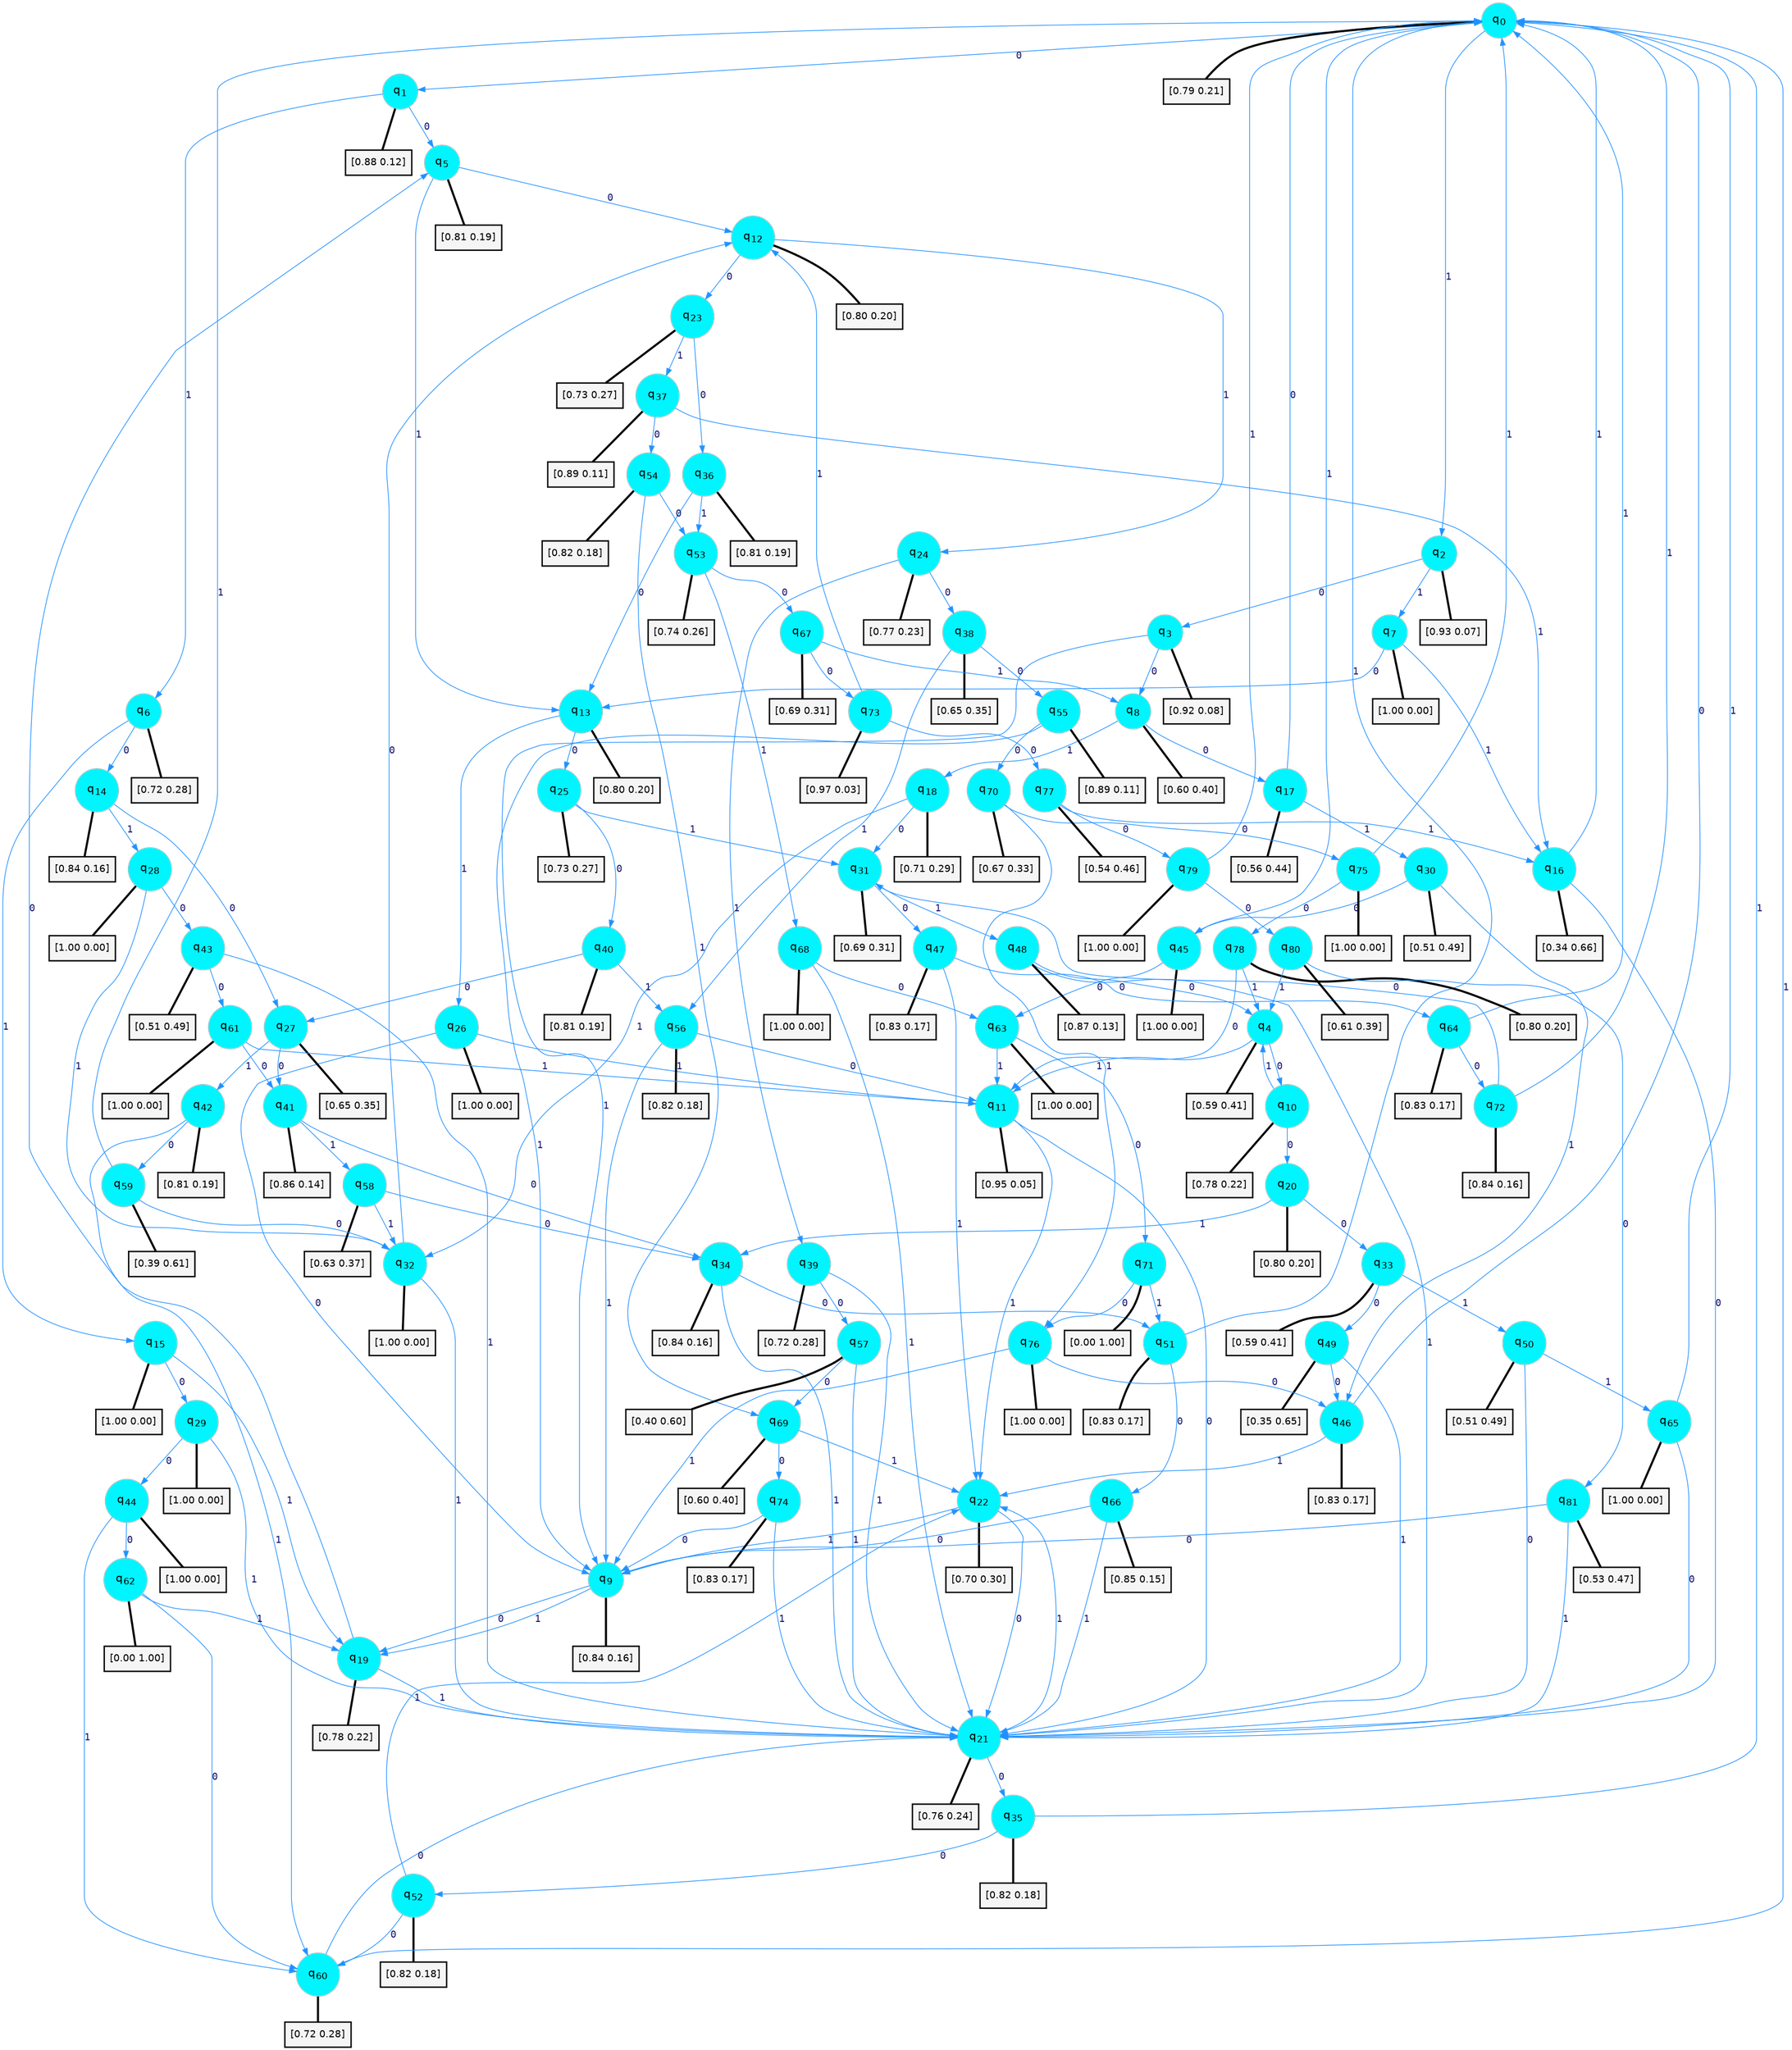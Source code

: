 digraph G {
graph [
bgcolor=transparent, dpi=300, rankdir=TD, size="40,25"];
node [
color=gray, fillcolor=turquoise1, fontcolor=black, fontname=Helvetica, fontsize=16, fontweight=bold, shape=circle, style=filled];
edge [
arrowsize=1, color=dodgerblue1, fontcolor=midnightblue, fontname=courier, fontweight=bold, penwidth=1, style=solid, weight=20];
0[label=<q<SUB>0</SUB>>];
1[label=<q<SUB>1</SUB>>];
2[label=<q<SUB>2</SUB>>];
3[label=<q<SUB>3</SUB>>];
4[label=<q<SUB>4</SUB>>];
5[label=<q<SUB>5</SUB>>];
6[label=<q<SUB>6</SUB>>];
7[label=<q<SUB>7</SUB>>];
8[label=<q<SUB>8</SUB>>];
9[label=<q<SUB>9</SUB>>];
10[label=<q<SUB>10</SUB>>];
11[label=<q<SUB>11</SUB>>];
12[label=<q<SUB>12</SUB>>];
13[label=<q<SUB>13</SUB>>];
14[label=<q<SUB>14</SUB>>];
15[label=<q<SUB>15</SUB>>];
16[label=<q<SUB>16</SUB>>];
17[label=<q<SUB>17</SUB>>];
18[label=<q<SUB>18</SUB>>];
19[label=<q<SUB>19</SUB>>];
20[label=<q<SUB>20</SUB>>];
21[label=<q<SUB>21</SUB>>];
22[label=<q<SUB>22</SUB>>];
23[label=<q<SUB>23</SUB>>];
24[label=<q<SUB>24</SUB>>];
25[label=<q<SUB>25</SUB>>];
26[label=<q<SUB>26</SUB>>];
27[label=<q<SUB>27</SUB>>];
28[label=<q<SUB>28</SUB>>];
29[label=<q<SUB>29</SUB>>];
30[label=<q<SUB>30</SUB>>];
31[label=<q<SUB>31</SUB>>];
32[label=<q<SUB>32</SUB>>];
33[label=<q<SUB>33</SUB>>];
34[label=<q<SUB>34</SUB>>];
35[label=<q<SUB>35</SUB>>];
36[label=<q<SUB>36</SUB>>];
37[label=<q<SUB>37</SUB>>];
38[label=<q<SUB>38</SUB>>];
39[label=<q<SUB>39</SUB>>];
40[label=<q<SUB>40</SUB>>];
41[label=<q<SUB>41</SUB>>];
42[label=<q<SUB>42</SUB>>];
43[label=<q<SUB>43</SUB>>];
44[label=<q<SUB>44</SUB>>];
45[label=<q<SUB>45</SUB>>];
46[label=<q<SUB>46</SUB>>];
47[label=<q<SUB>47</SUB>>];
48[label=<q<SUB>48</SUB>>];
49[label=<q<SUB>49</SUB>>];
50[label=<q<SUB>50</SUB>>];
51[label=<q<SUB>51</SUB>>];
52[label=<q<SUB>52</SUB>>];
53[label=<q<SUB>53</SUB>>];
54[label=<q<SUB>54</SUB>>];
55[label=<q<SUB>55</SUB>>];
56[label=<q<SUB>56</SUB>>];
57[label=<q<SUB>57</SUB>>];
58[label=<q<SUB>58</SUB>>];
59[label=<q<SUB>59</SUB>>];
60[label=<q<SUB>60</SUB>>];
61[label=<q<SUB>61</SUB>>];
62[label=<q<SUB>62</SUB>>];
63[label=<q<SUB>63</SUB>>];
64[label=<q<SUB>64</SUB>>];
65[label=<q<SUB>65</SUB>>];
66[label=<q<SUB>66</SUB>>];
67[label=<q<SUB>67</SUB>>];
68[label=<q<SUB>68</SUB>>];
69[label=<q<SUB>69</SUB>>];
70[label=<q<SUB>70</SUB>>];
71[label=<q<SUB>71</SUB>>];
72[label=<q<SUB>72</SUB>>];
73[label=<q<SUB>73</SUB>>];
74[label=<q<SUB>74</SUB>>];
75[label=<q<SUB>75</SUB>>];
76[label=<q<SUB>76</SUB>>];
77[label=<q<SUB>77</SUB>>];
78[label=<q<SUB>78</SUB>>];
79[label=<q<SUB>79</SUB>>];
80[label=<q<SUB>80</SUB>>];
81[label=<q<SUB>81</SUB>>];
82[label="[0.79 0.21]", shape=box,fontcolor=black, fontname=Helvetica, fontsize=14, penwidth=2, fillcolor=whitesmoke,color=black];
83[label="[0.88 0.12]", shape=box,fontcolor=black, fontname=Helvetica, fontsize=14, penwidth=2, fillcolor=whitesmoke,color=black];
84[label="[0.93 0.07]", shape=box,fontcolor=black, fontname=Helvetica, fontsize=14, penwidth=2, fillcolor=whitesmoke,color=black];
85[label="[0.92 0.08]", shape=box,fontcolor=black, fontname=Helvetica, fontsize=14, penwidth=2, fillcolor=whitesmoke,color=black];
86[label="[0.59 0.41]", shape=box,fontcolor=black, fontname=Helvetica, fontsize=14, penwidth=2, fillcolor=whitesmoke,color=black];
87[label="[0.81 0.19]", shape=box,fontcolor=black, fontname=Helvetica, fontsize=14, penwidth=2, fillcolor=whitesmoke,color=black];
88[label="[0.72 0.28]", shape=box,fontcolor=black, fontname=Helvetica, fontsize=14, penwidth=2, fillcolor=whitesmoke,color=black];
89[label="[1.00 0.00]", shape=box,fontcolor=black, fontname=Helvetica, fontsize=14, penwidth=2, fillcolor=whitesmoke,color=black];
90[label="[0.60 0.40]", shape=box,fontcolor=black, fontname=Helvetica, fontsize=14, penwidth=2, fillcolor=whitesmoke,color=black];
91[label="[0.84 0.16]", shape=box,fontcolor=black, fontname=Helvetica, fontsize=14, penwidth=2, fillcolor=whitesmoke,color=black];
92[label="[0.78 0.22]", shape=box,fontcolor=black, fontname=Helvetica, fontsize=14, penwidth=2, fillcolor=whitesmoke,color=black];
93[label="[0.95 0.05]", shape=box,fontcolor=black, fontname=Helvetica, fontsize=14, penwidth=2, fillcolor=whitesmoke,color=black];
94[label="[0.80 0.20]", shape=box,fontcolor=black, fontname=Helvetica, fontsize=14, penwidth=2, fillcolor=whitesmoke,color=black];
95[label="[0.80 0.20]", shape=box,fontcolor=black, fontname=Helvetica, fontsize=14, penwidth=2, fillcolor=whitesmoke,color=black];
96[label="[0.84 0.16]", shape=box,fontcolor=black, fontname=Helvetica, fontsize=14, penwidth=2, fillcolor=whitesmoke,color=black];
97[label="[1.00 0.00]", shape=box,fontcolor=black, fontname=Helvetica, fontsize=14, penwidth=2, fillcolor=whitesmoke,color=black];
98[label="[0.34 0.66]", shape=box,fontcolor=black, fontname=Helvetica, fontsize=14, penwidth=2, fillcolor=whitesmoke,color=black];
99[label="[0.56 0.44]", shape=box,fontcolor=black, fontname=Helvetica, fontsize=14, penwidth=2, fillcolor=whitesmoke,color=black];
100[label="[0.71 0.29]", shape=box,fontcolor=black, fontname=Helvetica, fontsize=14, penwidth=2, fillcolor=whitesmoke,color=black];
101[label="[0.78 0.22]", shape=box,fontcolor=black, fontname=Helvetica, fontsize=14, penwidth=2, fillcolor=whitesmoke,color=black];
102[label="[0.80 0.20]", shape=box,fontcolor=black, fontname=Helvetica, fontsize=14, penwidth=2, fillcolor=whitesmoke,color=black];
103[label="[0.76 0.24]", shape=box,fontcolor=black, fontname=Helvetica, fontsize=14, penwidth=2, fillcolor=whitesmoke,color=black];
104[label="[0.70 0.30]", shape=box,fontcolor=black, fontname=Helvetica, fontsize=14, penwidth=2, fillcolor=whitesmoke,color=black];
105[label="[0.73 0.27]", shape=box,fontcolor=black, fontname=Helvetica, fontsize=14, penwidth=2, fillcolor=whitesmoke,color=black];
106[label="[0.77 0.23]", shape=box,fontcolor=black, fontname=Helvetica, fontsize=14, penwidth=2, fillcolor=whitesmoke,color=black];
107[label="[0.73 0.27]", shape=box,fontcolor=black, fontname=Helvetica, fontsize=14, penwidth=2, fillcolor=whitesmoke,color=black];
108[label="[1.00 0.00]", shape=box,fontcolor=black, fontname=Helvetica, fontsize=14, penwidth=2, fillcolor=whitesmoke,color=black];
109[label="[0.65 0.35]", shape=box,fontcolor=black, fontname=Helvetica, fontsize=14, penwidth=2, fillcolor=whitesmoke,color=black];
110[label="[1.00 0.00]", shape=box,fontcolor=black, fontname=Helvetica, fontsize=14, penwidth=2, fillcolor=whitesmoke,color=black];
111[label="[1.00 0.00]", shape=box,fontcolor=black, fontname=Helvetica, fontsize=14, penwidth=2, fillcolor=whitesmoke,color=black];
112[label="[0.51 0.49]", shape=box,fontcolor=black, fontname=Helvetica, fontsize=14, penwidth=2, fillcolor=whitesmoke,color=black];
113[label="[0.69 0.31]", shape=box,fontcolor=black, fontname=Helvetica, fontsize=14, penwidth=2, fillcolor=whitesmoke,color=black];
114[label="[1.00 0.00]", shape=box,fontcolor=black, fontname=Helvetica, fontsize=14, penwidth=2, fillcolor=whitesmoke,color=black];
115[label="[0.59 0.41]", shape=box,fontcolor=black, fontname=Helvetica, fontsize=14, penwidth=2, fillcolor=whitesmoke,color=black];
116[label="[0.84 0.16]", shape=box,fontcolor=black, fontname=Helvetica, fontsize=14, penwidth=2, fillcolor=whitesmoke,color=black];
117[label="[0.82 0.18]", shape=box,fontcolor=black, fontname=Helvetica, fontsize=14, penwidth=2, fillcolor=whitesmoke,color=black];
118[label="[0.81 0.19]", shape=box,fontcolor=black, fontname=Helvetica, fontsize=14, penwidth=2, fillcolor=whitesmoke,color=black];
119[label="[0.89 0.11]", shape=box,fontcolor=black, fontname=Helvetica, fontsize=14, penwidth=2, fillcolor=whitesmoke,color=black];
120[label="[0.65 0.35]", shape=box,fontcolor=black, fontname=Helvetica, fontsize=14, penwidth=2, fillcolor=whitesmoke,color=black];
121[label="[0.72 0.28]", shape=box,fontcolor=black, fontname=Helvetica, fontsize=14, penwidth=2, fillcolor=whitesmoke,color=black];
122[label="[0.81 0.19]", shape=box,fontcolor=black, fontname=Helvetica, fontsize=14, penwidth=2, fillcolor=whitesmoke,color=black];
123[label="[0.86 0.14]", shape=box,fontcolor=black, fontname=Helvetica, fontsize=14, penwidth=2, fillcolor=whitesmoke,color=black];
124[label="[0.81 0.19]", shape=box,fontcolor=black, fontname=Helvetica, fontsize=14, penwidth=2, fillcolor=whitesmoke,color=black];
125[label="[0.51 0.49]", shape=box,fontcolor=black, fontname=Helvetica, fontsize=14, penwidth=2, fillcolor=whitesmoke,color=black];
126[label="[1.00 0.00]", shape=box,fontcolor=black, fontname=Helvetica, fontsize=14, penwidth=2, fillcolor=whitesmoke,color=black];
127[label="[1.00 0.00]", shape=box,fontcolor=black, fontname=Helvetica, fontsize=14, penwidth=2, fillcolor=whitesmoke,color=black];
128[label="[0.83 0.17]", shape=box,fontcolor=black, fontname=Helvetica, fontsize=14, penwidth=2, fillcolor=whitesmoke,color=black];
129[label="[0.83 0.17]", shape=box,fontcolor=black, fontname=Helvetica, fontsize=14, penwidth=2, fillcolor=whitesmoke,color=black];
130[label="[0.87 0.13]", shape=box,fontcolor=black, fontname=Helvetica, fontsize=14, penwidth=2, fillcolor=whitesmoke,color=black];
131[label="[0.35 0.65]", shape=box,fontcolor=black, fontname=Helvetica, fontsize=14, penwidth=2, fillcolor=whitesmoke,color=black];
132[label="[0.51 0.49]", shape=box,fontcolor=black, fontname=Helvetica, fontsize=14, penwidth=2, fillcolor=whitesmoke,color=black];
133[label="[0.83 0.17]", shape=box,fontcolor=black, fontname=Helvetica, fontsize=14, penwidth=2, fillcolor=whitesmoke,color=black];
134[label="[0.82 0.18]", shape=box,fontcolor=black, fontname=Helvetica, fontsize=14, penwidth=2, fillcolor=whitesmoke,color=black];
135[label="[0.74 0.26]", shape=box,fontcolor=black, fontname=Helvetica, fontsize=14, penwidth=2, fillcolor=whitesmoke,color=black];
136[label="[0.82 0.18]", shape=box,fontcolor=black, fontname=Helvetica, fontsize=14, penwidth=2, fillcolor=whitesmoke,color=black];
137[label="[0.89 0.11]", shape=box,fontcolor=black, fontname=Helvetica, fontsize=14, penwidth=2, fillcolor=whitesmoke,color=black];
138[label="[0.82 0.18]", shape=box,fontcolor=black, fontname=Helvetica, fontsize=14, penwidth=2, fillcolor=whitesmoke,color=black];
139[label="[0.40 0.60]", shape=box,fontcolor=black, fontname=Helvetica, fontsize=14, penwidth=2, fillcolor=whitesmoke,color=black];
140[label="[0.63 0.37]", shape=box,fontcolor=black, fontname=Helvetica, fontsize=14, penwidth=2, fillcolor=whitesmoke,color=black];
141[label="[0.39 0.61]", shape=box,fontcolor=black, fontname=Helvetica, fontsize=14, penwidth=2, fillcolor=whitesmoke,color=black];
142[label="[0.72 0.28]", shape=box,fontcolor=black, fontname=Helvetica, fontsize=14, penwidth=2, fillcolor=whitesmoke,color=black];
143[label="[1.00 0.00]", shape=box,fontcolor=black, fontname=Helvetica, fontsize=14, penwidth=2, fillcolor=whitesmoke,color=black];
144[label="[0.00 1.00]", shape=box,fontcolor=black, fontname=Helvetica, fontsize=14, penwidth=2, fillcolor=whitesmoke,color=black];
145[label="[1.00 0.00]", shape=box,fontcolor=black, fontname=Helvetica, fontsize=14, penwidth=2, fillcolor=whitesmoke,color=black];
146[label="[0.83 0.17]", shape=box,fontcolor=black, fontname=Helvetica, fontsize=14, penwidth=2, fillcolor=whitesmoke,color=black];
147[label="[1.00 0.00]", shape=box,fontcolor=black, fontname=Helvetica, fontsize=14, penwidth=2, fillcolor=whitesmoke,color=black];
148[label="[0.85 0.15]", shape=box,fontcolor=black, fontname=Helvetica, fontsize=14, penwidth=2, fillcolor=whitesmoke,color=black];
149[label="[0.69 0.31]", shape=box,fontcolor=black, fontname=Helvetica, fontsize=14, penwidth=2, fillcolor=whitesmoke,color=black];
150[label="[1.00 0.00]", shape=box,fontcolor=black, fontname=Helvetica, fontsize=14, penwidth=2, fillcolor=whitesmoke,color=black];
151[label="[0.60 0.40]", shape=box,fontcolor=black, fontname=Helvetica, fontsize=14, penwidth=2, fillcolor=whitesmoke,color=black];
152[label="[0.67 0.33]", shape=box,fontcolor=black, fontname=Helvetica, fontsize=14, penwidth=2, fillcolor=whitesmoke,color=black];
153[label="[0.00 1.00]", shape=box,fontcolor=black, fontname=Helvetica, fontsize=14, penwidth=2, fillcolor=whitesmoke,color=black];
154[label="[0.84 0.16]", shape=box,fontcolor=black, fontname=Helvetica, fontsize=14, penwidth=2, fillcolor=whitesmoke,color=black];
155[label="[0.97 0.03]", shape=box,fontcolor=black, fontname=Helvetica, fontsize=14, penwidth=2, fillcolor=whitesmoke,color=black];
156[label="[0.83 0.17]", shape=box,fontcolor=black, fontname=Helvetica, fontsize=14, penwidth=2, fillcolor=whitesmoke,color=black];
157[label="[1.00 0.00]", shape=box,fontcolor=black, fontname=Helvetica, fontsize=14, penwidth=2, fillcolor=whitesmoke,color=black];
158[label="[1.00 0.00]", shape=box,fontcolor=black, fontname=Helvetica, fontsize=14, penwidth=2, fillcolor=whitesmoke,color=black];
159[label="[0.54 0.46]", shape=box,fontcolor=black, fontname=Helvetica, fontsize=14, penwidth=2, fillcolor=whitesmoke,color=black];
160[label="[0.80 0.20]", shape=box,fontcolor=black, fontname=Helvetica, fontsize=14, penwidth=2, fillcolor=whitesmoke,color=black];
161[label="[1.00 0.00]", shape=box,fontcolor=black, fontname=Helvetica, fontsize=14, penwidth=2, fillcolor=whitesmoke,color=black];
162[label="[0.61 0.39]", shape=box,fontcolor=black, fontname=Helvetica, fontsize=14, penwidth=2, fillcolor=whitesmoke,color=black];
163[label="[0.53 0.47]", shape=box,fontcolor=black, fontname=Helvetica, fontsize=14, penwidth=2, fillcolor=whitesmoke,color=black];
0->1 [label=0];
0->2 [label=1];
0->82 [arrowhead=none, penwidth=3,color=black];
1->5 [label=0];
1->6 [label=1];
1->83 [arrowhead=none, penwidth=3,color=black];
2->3 [label=0];
2->7 [label=1];
2->84 [arrowhead=none, penwidth=3,color=black];
3->8 [label=0];
3->9 [label=1];
3->85 [arrowhead=none, penwidth=3,color=black];
4->10 [label=0];
4->11 [label=1];
4->86 [arrowhead=none, penwidth=3,color=black];
5->12 [label=0];
5->13 [label=1];
5->87 [arrowhead=none, penwidth=3,color=black];
6->14 [label=0];
6->15 [label=1];
6->88 [arrowhead=none, penwidth=3,color=black];
7->13 [label=0];
7->16 [label=1];
7->89 [arrowhead=none, penwidth=3,color=black];
8->17 [label=0];
8->18 [label=1];
8->90 [arrowhead=none, penwidth=3,color=black];
9->19 [label=0];
9->19 [label=1];
9->91 [arrowhead=none, penwidth=3,color=black];
10->20 [label=0];
10->4 [label=1];
10->92 [arrowhead=none, penwidth=3,color=black];
11->21 [label=0];
11->22 [label=1];
11->93 [arrowhead=none, penwidth=3,color=black];
12->23 [label=0];
12->24 [label=1];
12->94 [arrowhead=none, penwidth=3,color=black];
13->25 [label=0];
13->26 [label=1];
13->95 [arrowhead=none, penwidth=3,color=black];
14->27 [label=0];
14->28 [label=1];
14->96 [arrowhead=none, penwidth=3,color=black];
15->29 [label=0];
15->19 [label=1];
15->97 [arrowhead=none, penwidth=3,color=black];
16->21 [label=0];
16->0 [label=1];
16->98 [arrowhead=none, penwidth=3,color=black];
17->0 [label=0];
17->30 [label=1];
17->99 [arrowhead=none, penwidth=3,color=black];
18->31 [label=0];
18->32 [label=1];
18->100 [arrowhead=none, penwidth=3,color=black];
19->5 [label=0];
19->21 [label=1];
19->101 [arrowhead=none, penwidth=3,color=black];
20->33 [label=0];
20->34 [label=1];
20->102 [arrowhead=none, penwidth=3,color=black];
21->35 [label=0];
21->22 [label=1];
21->103 [arrowhead=none, penwidth=3,color=black];
22->21 [label=0];
22->9 [label=1];
22->104 [arrowhead=none, penwidth=3,color=black];
23->36 [label=0];
23->37 [label=1];
23->105 [arrowhead=none, penwidth=3,color=black];
24->38 [label=0];
24->39 [label=1];
24->106 [arrowhead=none, penwidth=3,color=black];
25->40 [label=0];
25->31 [label=1];
25->107 [arrowhead=none, penwidth=3,color=black];
26->9 [label=0];
26->11 [label=1];
26->108 [arrowhead=none, penwidth=3,color=black];
27->41 [label=0];
27->42 [label=1];
27->109 [arrowhead=none, penwidth=3,color=black];
28->43 [label=0];
28->32 [label=1];
28->110 [arrowhead=none, penwidth=3,color=black];
29->44 [label=0];
29->21 [label=1];
29->111 [arrowhead=none, penwidth=3,color=black];
30->45 [label=0];
30->46 [label=1];
30->112 [arrowhead=none, penwidth=3,color=black];
31->47 [label=0];
31->48 [label=1];
31->113 [arrowhead=none, penwidth=3,color=black];
32->12 [label=0];
32->21 [label=1];
32->114 [arrowhead=none, penwidth=3,color=black];
33->49 [label=0];
33->50 [label=1];
33->115 [arrowhead=none, penwidth=3,color=black];
34->51 [label=0];
34->21 [label=1];
34->116 [arrowhead=none, penwidth=3,color=black];
35->52 [label=0];
35->0 [label=1];
35->117 [arrowhead=none, penwidth=3,color=black];
36->13 [label=0];
36->53 [label=1];
36->118 [arrowhead=none, penwidth=3,color=black];
37->54 [label=0];
37->16 [label=1];
37->119 [arrowhead=none, penwidth=3,color=black];
38->55 [label=0];
38->56 [label=1];
38->120 [arrowhead=none, penwidth=3,color=black];
39->57 [label=0];
39->21 [label=1];
39->121 [arrowhead=none, penwidth=3,color=black];
40->27 [label=0];
40->56 [label=1];
40->122 [arrowhead=none, penwidth=3,color=black];
41->34 [label=0];
41->58 [label=1];
41->123 [arrowhead=none, penwidth=3,color=black];
42->59 [label=0];
42->60 [label=1];
42->124 [arrowhead=none, penwidth=3,color=black];
43->61 [label=0];
43->21 [label=1];
43->125 [arrowhead=none, penwidth=3,color=black];
44->62 [label=0];
44->60 [label=1];
44->126 [arrowhead=none, penwidth=3,color=black];
45->63 [label=0];
45->0 [label=1];
45->127 [arrowhead=none, penwidth=3,color=black];
46->0 [label=0];
46->22 [label=1];
46->128 [arrowhead=none, penwidth=3,color=black];
47->64 [label=0];
47->22 [label=1];
47->129 [arrowhead=none, penwidth=3,color=black];
48->4 [label=0];
48->21 [label=1];
48->130 [arrowhead=none, penwidth=3,color=black];
49->46 [label=0];
49->21 [label=1];
49->131 [arrowhead=none, penwidth=3,color=black];
50->21 [label=0];
50->65 [label=1];
50->132 [arrowhead=none, penwidth=3,color=black];
51->66 [label=0];
51->0 [label=1];
51->133 [arrowhead=none, penwidth=3,color=black];
52->60 [label=0];
52->22 [label=1];
52->134 [arrowhead=none, penwidth=3,color=black];
53->67 [label=0];
53->68 [label=1];
53->135 [arrowhead=none, penwidth=3,color=black];
54->53 [label=0];
54->69 [label=1];
54->136 [arrowhead=none, penwidth=3,color=black];
55->70 [label=0];
55->9 [label=1];
55->137 [arrowhead=none, penwidth=3,color=black];
56->11 [label=0];
56->9 [label=1];
56->138 [arrowhead=none, penwidth=3,color=black];
57->69 [label=0];
57->21 [label=1];
57->139 [arrowhead=none, penwidth=3,color=black];
58->34 [label=0];
58->32 [label=1];
58->140 [arrowhead=none, penwidth=3,color=black];
59->32 [label=0];
59->0 [label=1];
59->141 [arrowhead=none, penwidth=3,color=black];
60->21 [label=0];
60->0 [label=1];
60->142 [arrowhead=none, penwidth=3,color=black];
61->41 [label=0];
61->11 [label=1];
61->143 [arrowhead=none, penwidth=3,color=black];
62->60 [label=0];
62->19 [label=1];
62->144 [arrowhead=none, penwidth=3,color=black];
63->71 [label=0];
63->11 [label=1];
63->145 [arrowhead=none, penwidth=3,color=black];
64->72 [label=0];
64->0 [label=1];
64->146 [arrowhead=none, penwidth=3,color=black];
65->21 [label=0];
65->0 [label=1];
65->147 [arrowhead=none, penwidth=3,color=black];
66->9 [label=0];
66->21 [label=1];
66->148 [arrowhead=none, penwidth=3,color=black];
67->73 [label=0];
67->8 [label=1];
67->149 [arrowhead=none, penwidth=3,color=black];
68->63 [label=0];
68->21 [label=1];
68->150 [arrowhead=none, penwidth=3,color=black];
69->74 [label=0];
69->22 [label=1];
69->151 [arrowhead=none, penwidth=3,color=black];
70->75 [label=0];
70->76 [label=1];
70->152 [arrowhead=none, penwidth=3,color=black];
71->76 [label=0];
71->51 [label=1];
71->153 [arrowhead=none, penwidth=3,color=black];
72->31 [label=0];
72->0 [label=1];
72->154 [arrowhead=none, penwidth=3,color=black];
73->77 [label=0];
73->12 [label=1];
73->155 [arrowhead=none, penwidth=3,color=black];
74->9 [label=0];
74->21 [label=1];
74->156 [arrowhead=none, penwidth=3,color=black];
75->78 [label=0];
75->0 [label=1];
75->157 [arrowhead=none, penwidth=3,color=black];
76->46 [label=0];
76->9 [label=1];
76->158 [arrowhead=none, penwidth=3,color=black];
77->79 [label=0];
77->16 [label=1];
77->159 [arrowhead=none, penwidth=3,color=black];
78->11 [label=0];
78->4 [label=1];
78->160 [arrowhead=none, penwidth=3,color=black];
79->80 [label=0];
79->0 [label=1];
79->161 [arrowhead=none, penwidth=3,color=black];
80->81 [label=0];
80->4 [label=1];
80->162 [arrowhead=none, penwidth=3,color=black];
81->9 [label=0];
81->21 [label=1];
81->163 [arrowhead=none, penwidth=3,color=black];
}
